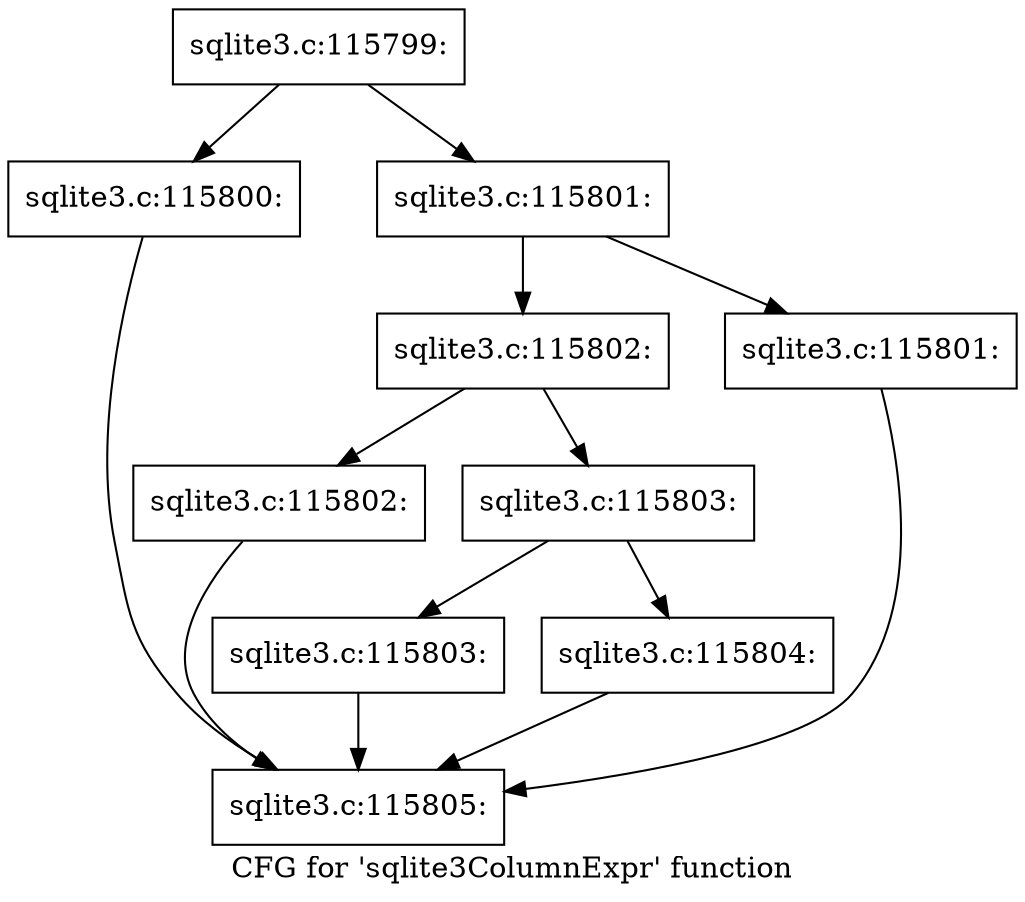 digraph "CFG for 'sqlite3ColumnExpr' function" {
	label="CFG for 'sqlite3ColumnExpr' function";

	Node0x55c0f8adca80 [shape=record,label="{sqlite3.c:115799:}"];
	Node0x55c0f8adca80 -> Node0x55c0f8add030;
	Node0x55c0f8adca80 -> Node0x55c0f8ade310;
	Node0x55c0f8add030 [shape=record,label="{sqlite3.c:115800:}"];
	Node0x55c0f8add030 -> Node0x55c0f8adcc00;
	Node0x55c0f8ade310 [shape=record,label="{sqlite3.c:115801:}"];
	Node0x55c0f8ade310 -> Node0x55c0f8adf540;
	Node0x55c0f8ade310 -> Node0x55c0f8adf4f0;
	Node0x55c0f8adf4f0 [shape=record,label="{sqlite3.c:115801:}"];
	Node0x55c0f8adf4f0 -> Node0x55c0f8adcc00;
	Node0x55c0f8adf540 [shape=record,label="{sqlite3.c:115802:}"];
	Node0x55c0f8adf540 -> Node0x55c0f8adfb10;
	Node0x55c0f8adf540 -> Node0x55c0f8adfb60;
	Node0x55c0f8adfb10 [shape=record,label="{sqlite3.c:115802:}"];
	Node0x55c0f8adfb10 -> Node0x55c0f8adcc00;
	Node0x55c0f8adfb60 [shape=record,label="{sqlite3.c:115803:}"];
	Node0x55c0f8adfb60 -> Node0x55c0f8ae01f0;
	Node0x55c0f8adfb60 -> Node0x55c0f8ae0240;
	Node0x55c0f8ae01f0 [shape=record,label="{sqlite3.c:115803:}"];
	Node0x55c0f8ae01f0 -> Node0x55c0f8adcc00;
	Node0x55c0f8ae0240 [shape=record,label="{sqlite3.c:115804:}"];
	Node0x55c0f8ae0240 -> Node0x55c0f8adcc00;
	Node0x55c0f8adcc00 [shape=record,label="{sqlite3.c:115805:}"];
}

